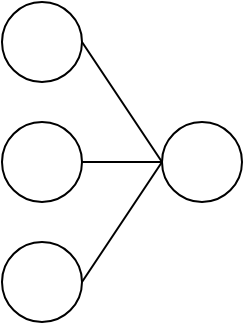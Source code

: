 <mxfile version="24.2.1" type="github">
  <diagram name="페이지-1" id="gRwHZnbxGTEH6YNu1f2q">
    <mxGraphModel dx="794" dy="1106" grid="1" gridSize="10" guides="1" tooltips="1" connect="1" arrows="1" fold="1" page="1" pageScale="1" pageWidth="827" pageHeight="1169" math="0" shadow="0">
      <root>
        <mxCell id="0" />
        <mxCell id="1" parent="0" />
        <mxCell id="J5exXn7J2rXotUWWi-0Z-8" style="rounded=0;orthogonalLoop=1;jettySize=auto;html=1;exitX=1;exitY=0.5;exitDx=0;exitDy=0;entryX=0;entryY=0.5;entryDx=0;entryDy=0;endArrow=none;endFill=0;" edge="1" parent="1" source="J5exXn7J2rXotUWWi-0Z-1" target="J5exXn7J2rXotUWWi-0Z-4">
          <mxGeometry relative="1" as="geometry" />
        </mxCell>
        <mxCell id="J5exXn7J2rXotUWWi-0Z-1" value="" style="ellipse;whiteSpace=wrap;html=1;aspect=fixed;" vertex="1" parent="1">
          <mxGeometry x="240" y="240" width="40" height="40" as="geometry" />
        </mxCell>
        <mxCell id="J5exXn7J2rXotUWWi-0Z-9" style="rounded=0;orthogonalLoop=1;jettySize=auto;html=1;exitX=1;exitY=0.5;exitDx=0;exitDy=0;endArrow=none;endFill=0;" edge="1" parent="1" source="J5exXn7J2rXotUWWi-0Z-2" target="J5exXn7J2rXotUWWi-0Z-4">
          <mxGeometry relative="1" as="geometry" />
        </mxCell>
        <mxCell id="J5exXn7J2rXotUWWi-0Z-2" value="" style="ellipse;whiteSpace=wrap;html=1;aspect=fixed;" vertex="1" parent="1">
          <mxGeometry x="240" y="300" width="40" height="40" as="geometry" />
        </mxCell>
        <mxCell id="J5exXn7J2rXotUWWi-0Z-10" style="rounded=0;orthogonalLoop=1;jettySize=auto;html=1;exitX=1;exitY=0.5;exitDx=0;exitDy=0;entryX=0;entryY=0.5;entryDx=0;entryDy=0;endArrow=none;endFill=0;" edge="1" parent="1" source="J5exXn7J2rXotUWWi-0Z-3" target="J5exXn7J2rXotUWWi-0Z-4">
          <mxGeometry relative="1" as="geometry" />
        </mxCell>
        <mxCell id="J5exXn7J2rXotUWWi-0Z-3" value="" style="ellipse;whiteSpace=wrap;html=1;aspect=fixed;" vertex="1" parent="1">
          <mxGeometry x="240" y="360" width="40" height="40" as="geometry" />
        </mxCell>
        <mxCell id="J5exXn7J2rXotUWWi-0Z-4" value="" style="ellipse;whiteSpace=wrap;html=1;aspect=fixed;" vertex="1" parent="1">
          <mxGeometry x="320" y="300" width="40" height="40" as="geometry" />
        </mxCell>
      </root>
    </mxGraphModel>
  </diagram>
</mxfile>
